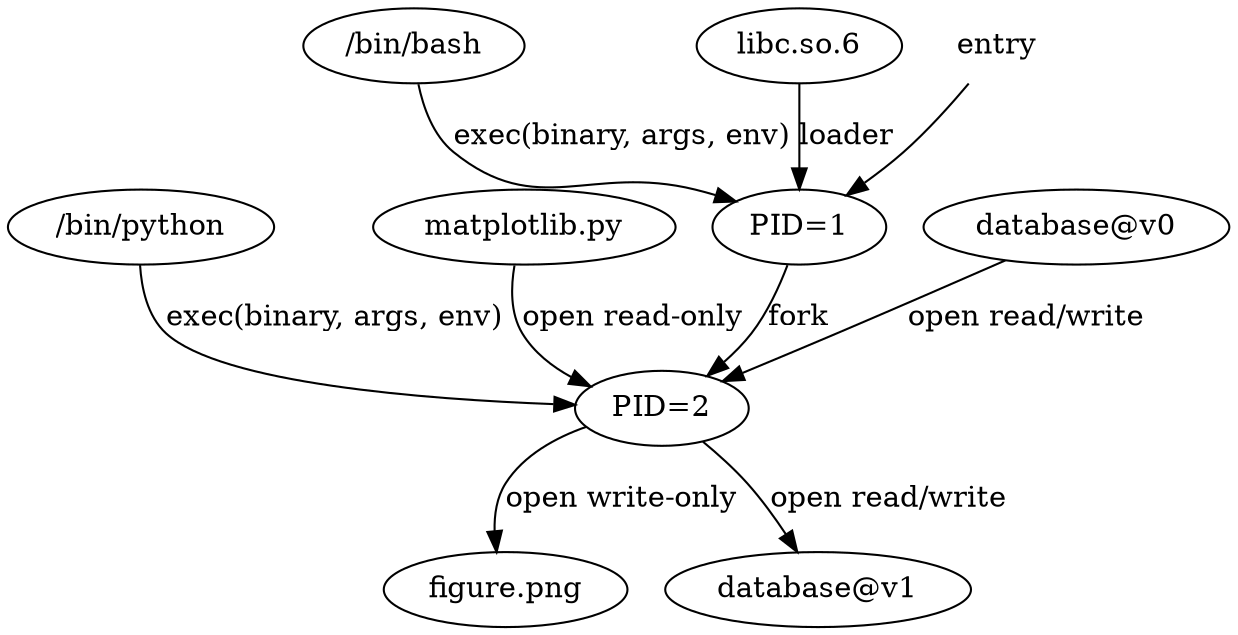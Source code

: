 digraph G {

  node [label="figure.png"] graph_png;
  node [label="/bin/python"] python;
  node [label="matplotlib.py"] matplotlib;
  node [label="PID=2"] proc2;
  node [label="PID=1"] proc1;
  node [label="/bin/bash"] bash;
  node [label="libc.so.6"] libc;
  node [label="database@v0"] database0;
  node [label="database@v1"] database1;
  node [label="entry", shape="none"] user;

  user -> proc1;

  bash -> proc1 [label="exec(binary, args, env)"];
  libc -> proc1 [label="loader"];
  proc1 -> proc2 [label="fork"];

  python -> proc2 [label="exec(binary, args, env)"];
  matplotlib -> proc2 [label="open read-only"];
  database0 -> proc2 [label="open read/write"];
  proc2 -> database1 [label="open read/write"];
  proc2 -> graph_png [label="open write-only"];
}
